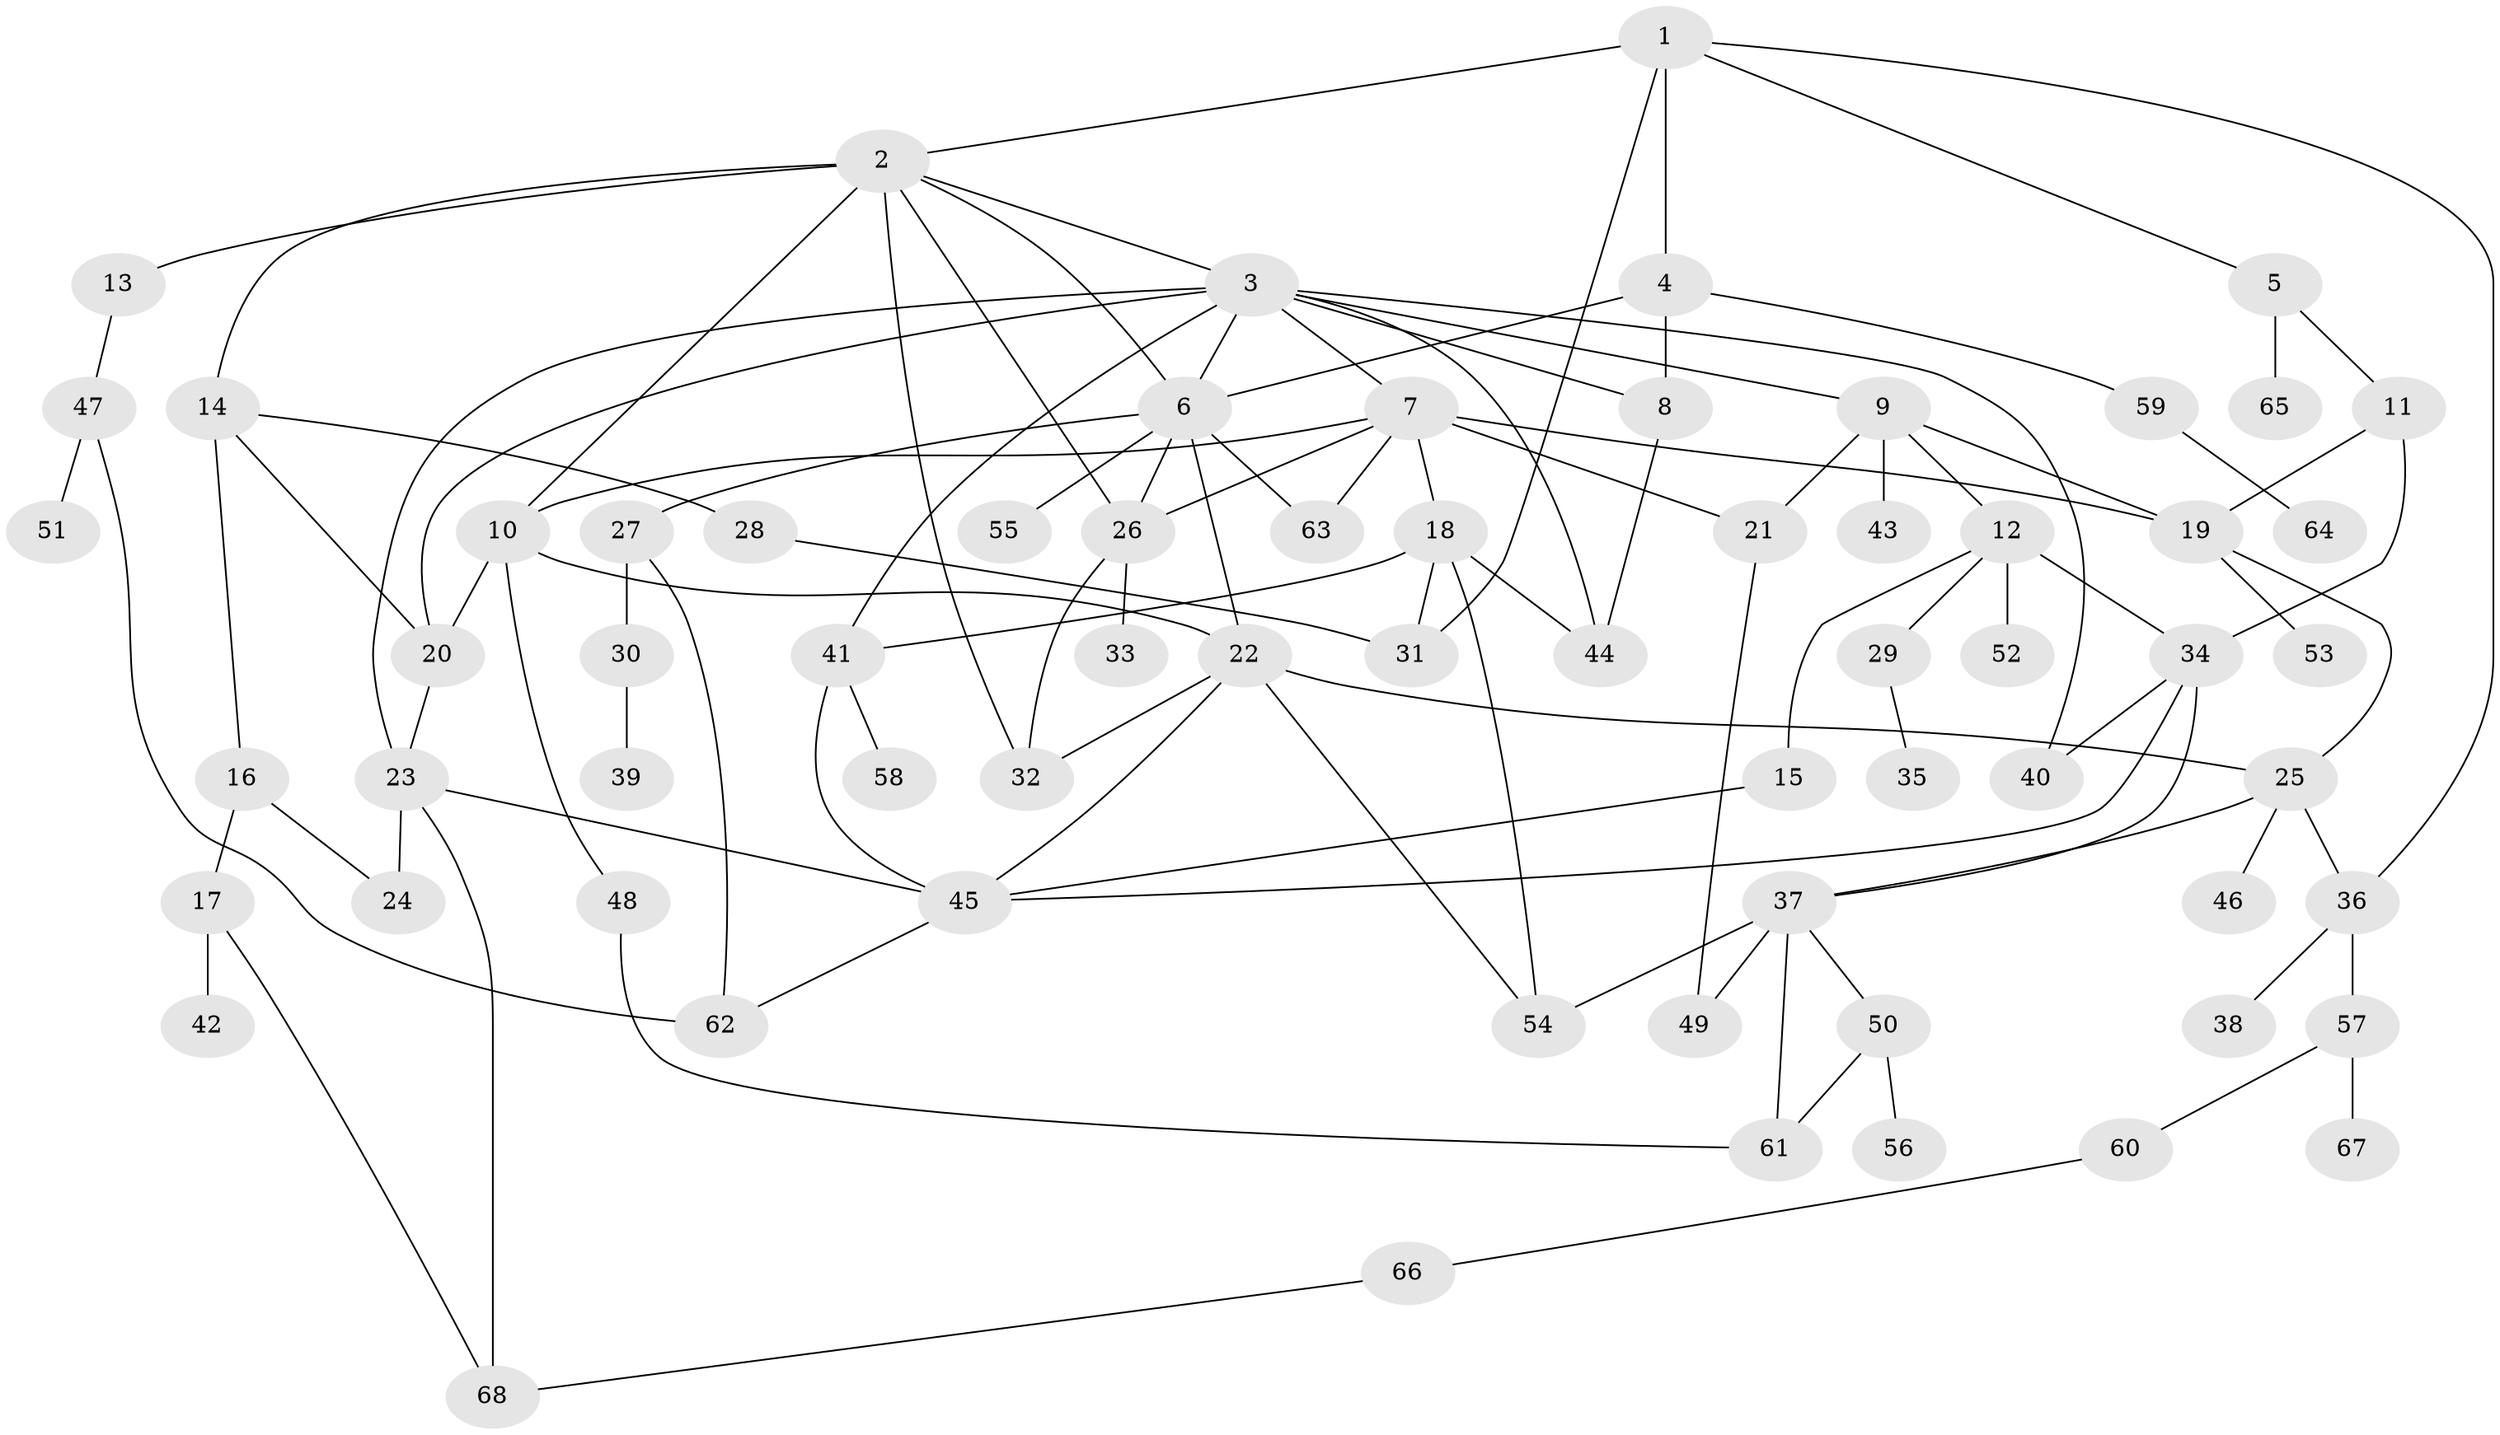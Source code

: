 // original degree distribution, {5: 0.0661764705882353, 4: 0.125, 6: 0.04411764705882353, 9: 0.007352941176470588, 3: 0.17647058823529413, 1: 0.25, 2: 0.33088235294117646}
// Generated by graph-tools (version 1.1) at 2025/34/03/09/25 02:34:28]
// undirected, 68 vertices, 107 edges
graph export_dot {
graph [start="1"]
  node [color=gray90,style=filled];
  1;
  2;
  3;
  4;
  5;
  6;
  7;
  8;
  9;
  10;
  11;
  12;
  13;
  14;
  15;
  16;
  17;
  18;
  19;
  20;
  21;
  22;
  23;
  24;
  25;
  26;
  27;
  28;
  29;
  30;
  31;
  32;
  33;
  34;
  35;
  36;
  37;
  38;
  39;
  40;
  41;
  42;
  43;
  44;
  45;
  46;
  47;
  48;
  49;
  50;
  51;
  52;
  53;
  54;
  55;
  56;
  57;
  58;
  59;
  60;
  61;
  62;
  63;
  64;
  65;
  66;
  67;
  68;
  1 -- 2 [weight=1.0];
  1 -- 4 [weight=1.0];
  1 -- 5 [weight=1.0];
  1 -- 31 [weight=1.0];
  1 -- 36 [weight=1.0];
  2 -- 3 [weight=1.0];
  2 -- 6 [weight=1.0];
  2 -- 10 [weight=1.0];
  2 -- 13 [weight=1.0];
  2 -- 14 [weight=1.0];
  2 -- 26 [weight=1.0];
  2 -- 32 [weight=1.0];
  3 -- 6 [weight=1.0];
  3 -- 7 [weight=1.0];
  3 -- 8 [weight=1.0];
  3 -- 9 [weight=1.0];
  3 -- 20 [weight=1.0];
  3 -- 23 [weight=1.0];
  3 -- 40 [weight=1.0];
  3 -- 41 [weight=1.0];
  3 -- 44 [weight=1.0];
  4 -- 6 [weight=1.0];
  4 -- 8 [weight=2.0];
  4 -- 59 [weight=1.0];
  5 -- 11 [weight=1.0];
  5 -- 65 [weight=1.0];
  6 -- 22 [weight=1.0];
  6 -- 26 [weight=1.0];
  6 -- 27 [weight=1.0];
  6 -- 55 [weight=1.0];
  6 -- 63 [weight=1.0];
  7 -- 10 [weight=1.0];
  7 -- 18 [weight=1.0];
  7 -- 19 [weight=1.0];
  7 -- 21 [weight=3.0];
  7 -- 26 [weight=1.0];
  7 -- 63 [weight=1.0];
  8 -- 44 [weight=1.0];
  9 -- 12 [weight=1.0];
  9 -- 19 [weight=1.0];
  9 -- 21 [weight=1.0];
  9 -- 43 [weight=1.0];
  10 -- 20 [weight=1.0];
  10 -- 22 [weight=1.0];
  10 -- 48 [weight=1.0];
  11 -- 19 [weight=1.0];
  11 -- 34 [weight=1.0];
  12 -- 15 [weight=1.0];
  12 -- 29 [weight=1.0];
  12 -- 34 [weight=1.0];
  12 -- 52 [weight=1.0];
  13 -- 47 [weight=1.0];
  14 -- 16 [weight=1.0];
  14 -- 20 [weight=1.0];
  14 -- 28 [weight=1.0];
  15 -- 45 [weight=1.0];
  16 -- 17 [weight=2.0];
  16 -- 24 [weight=1.0];
  17 -- 42 [weight=1.0];
  17 -- 68 [weight=1.0];
  18 -- 31 [weight=1.0];
  18 -- 41 [weight=1.0];
  18 -- 44 [weight=1.0];
  18 -- 54 [weight=1.0];
  19 -- 25 [weight=1.0];
  19 -- 53 [weight=1.0];
  20 -- 23 [weight=1.0];
  21 -- 49 [weight=1.0];
  22 -- 25 [weight=1.0];
  22 -- 32 [weight=1.0];
  22 -- 45 [weight=1.0];
  22 -- 54 [weight=1.0];
  23 -- 24 [weight=2.0];
  23 -- 45 [weight=1.0];
  23 -- 68 [weight=1.0];
  25 -- 36 [weight=1.0];
  25 -- 37 [weight=1.0];
  25 -- 46 [weight=1.0];
  26 -- 32 [weight=1.0];
  26 -- 33 [weight=1.0];
  27 -- 30 [weight=1.0];
  27 -- 62 [weight=1.0];
  28 -- 31 [weight=1.0];
  29 -- 35 [weight=1.0];
  30 -- 39 [weight=1.0];
  34 -- 37 [weight=1.0];
  34 -- 40 [weight=1.0];
  34 -- 45 [weight=1.0];
  36 -- 38 [weight=1.0];
  36 -- 57 [weight=1.0];
  37 -- 49 [weight=2.0];
  37 -- 50 [weight=1.0];
  37 -- 54 [weight=2.0];
  37 -- 61 [weight=1.0];
  41 -- 45 [weight=1.0];
  41 -- 58 [weight=2.0];
  45 -- 62 [weight=1.0];
  47 -- 51 [weight=1.0];
  47 -- 62 [weight=1.0];
  48 -- 61 [weight=1.0];
  50 -- 56 [weight=1.0];
  50 -- 61 [weight=1.0];
  57 -- 60 [weight=1.0];
  57 -- 67 [weight=1.0];
  59 -- 64 [weight=1.0];
  60 -- 66 [weight=1.0];
  66 -- 68 [weight=1.0];
}
